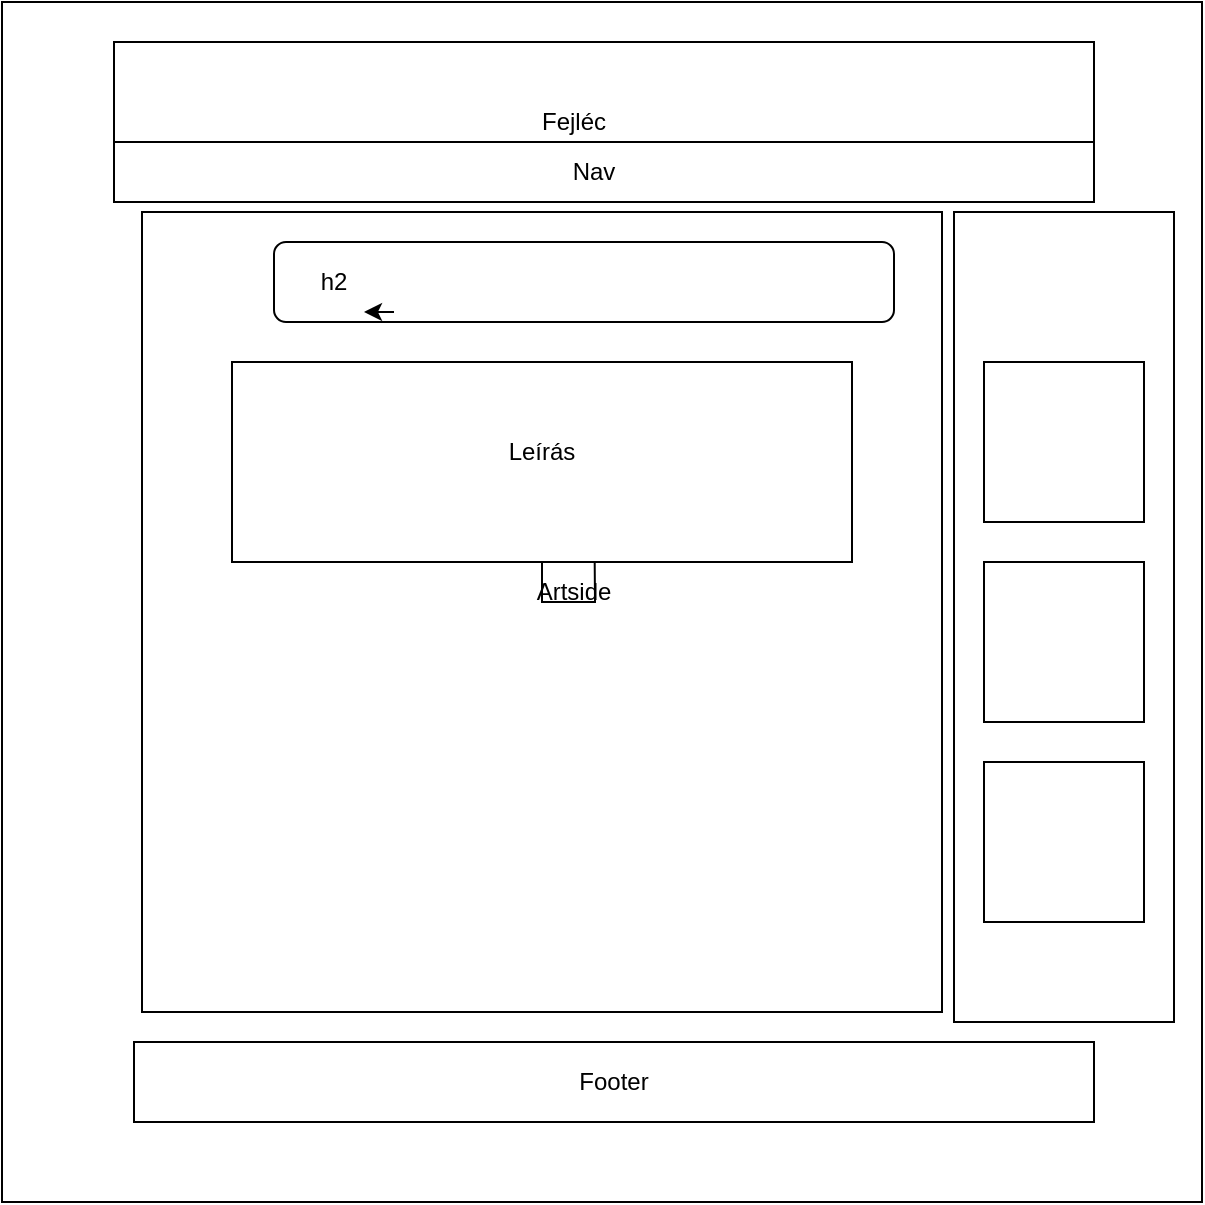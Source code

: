 <mxfile version="24.9.3">
  <diagram name="1 oldal" id="YGubyqJnH6Ft1BuwRRF5">
    <mxGraphModel dx="1434" dy="780" grid="1" gridSize="10" guides="1" tooltips="1" connect="1" arrows="1" fold="1" page="1" pageScale="1" pageWidth="827" pageHeight="1169" math="0" shadow="0">
      <root>
        <mxCell id="0" />
        <mxCell id="1" parent="0" />
        <mxCell id="OAT-__X108wWxIbmUaok-1" value="" style="whiteSpace=wrap;html=1;aspect=fixed;" vertex="1" parent="1">
          <mxGeometry x="114" y="100" width="600" height="600" as="geometry" />
        </mxCell>
        <mxCell id="OAT-__X108wWxIbmUaok-2" value="" style="rounded=0;whiteSpace=wrap;html=1;" vertex="1" parent="1">
          <mxGeometry x="170" y="120" width="490" height="80" as="geometry" />
        </mxCell>
        <mxCell id="OAT-__X108wWxIbmUaok-7" value="Fejléc" style="text;html=1;align=center;verticalAlign=middle;whiteSpace=wrap;rounded=0;" vertex="1" parent="1">
          <mxGeometry x="370" y="145" width="60" height="30" as="geometry" />
        </mxCell>
        <mxCell id="OAT-__X108wWxIbmUaok-9" value="Footer" style="rounded=0;whiteSpace=wrap;html=1;" vertex="1" parent="1">
          <mxGeometry x="180" y="620" width="480" height="40" as="geometry" />
        </mxCell>
        <mxCell id="OAT-__X108wWxIbmUaok-10" value="Text" style="text;html=1;align=center;verticalAlign=middle;whiteSpace=wrap;rounded=0;" vertex="1" parent="1">
          <mxGeometry x="380" y="390" width="60" height="30" as="geometry" />
        </mxCell>
        <mxCell id="OAT-__X108wWxIbmUaok-11" value="" style="whiteSpace=wrap;html=1;aspect=fixed;" vertex="1" parent="1">
          <mxGeometry x="370" y="360" width="80" height="80" as="geometry" />
        </mxCell>
        <mxCell id="OAT-__X108wWxIbmUaok-12" value="" style="whiteSpace=wrap;html=1;aspect=fixed;" vertex="1" parent="1">
          <mxGeometry x="184" y="205" width="400" height="400" as="geometry" />
        </mxCell>
        <mxCell id="OAT-__X108wWxIbmUaok-13" value="Artside" style="text;html=1;align=center;verticalAlign=middle;whiteSpace=wrap;rounded=0;" vertex="1" parent="1">
          <mxGeometry x="370" y="380" width="60" height="30" as="geometry" />
        </mxCell>
        <mxCell id="OAT-__X108wWxIbmUaok-14" value="" style="rounded=0;whiteSpace=wrap;html=1;" vertex="1" parent="1">
          <mxGeometry x="170" y="170" width="490" height="30" as="geometry" />
        </mxCell>
        <mxCell id="OAT-__X108wWxIbmUaok-15" value="Nav" style="text;html=1;align=center;verticalAlign=middle;whiteSpace=wrap;rounded=0;" vertex="1" parent="1">
          <mxGeometry x="380" y="170" width="60" height="30" as="geometry" />
        </mxCell>
        <mxCell id="OAT-__X108wWxIbmUaok-16" value="aside" style="rounded=0;whiteSpace=wrap;html=1;" vertex="1" parent="1">
          <mxGeometry x="590" y="205" width="110" height="405" as="geometry" />
        </mxCell>
        <mxCell id="OAT-__X108wWxIbmUaok-18" value="" style="whiteSpace=wrap;html=1;aspect=fixed;" vertex="1" parent="1">
          <mxGeometry x="605" y="280" width="80" height="80" as="geometry" />
        </mxCell>
        <mxCell id="OAT-__X108wWxIbmUaok-19" value="" style="whiteSpace=wrap;html=1;aspect=fixed;" vertex="1" parent="1">
          <mxGeometry x="605" y="480" width="80" height="80" as="geometry" />
        </mxCell>
        <mxCell id="OAT-__X108wWxIbmUaok-20" value="" style="whiteSpace=wrap;html=1;aspect=fixed;" vertex="1" parent="1">
          <mxGeometry x="605" y="380" width="80" height="80" as="geometry" />
        </mxCell>
        <mxCell id="OAT-__X108wWxIbmUaok-24" value="" style="rounded=1;whiteSpace=wrap;html=1;" vertex="1" parent="1">
          <mxGeometry x="250" y="220" width="310" height="40" as="geometry" />
        </mxCell>
        <mxCell id="OAT-__X108wWxIbmUaok-25" value="h2" style="text;html=1;align=center;verticalAlign=middle;whiteSpace=wrap;rounded=0;" vertex="1" parent="1">
          <mxGeometry x="250" y="225" width="60" height="30" as="geometry" />
        </mxCell>
        <mxCell id="OAT-__X108wWxIbmUaok-27" value="" style="edgeStyle=orthogonalEdgeStyle;rounded=0;orthogonalLoop=1;jettySize=auto;html=1;" edge="1" parent="1" source="OAT-__X108wWxIbmUaok-26">
          <mxGeometry relative="1" as="geometry">
            <mxPoint x="410" y="335" as="targetPoint" />
          </mxGeometry>
        </mxCell>
        <mxCell id="OAT-__X108wWxIbmUaok-26" value="" style="rounded=0;whiteSpace=wrap;html=1;" vertex="1" parent="1">
          <mxGeometry x="229" y="280" width="310" height="100" as="geometry" />
        </mxCell>
        <mxCell id="OAT-__X108wWxIbmUaok-28" value="Leírás" style="text;html=1;align=center;verticalAlign=middle;whiteSpace=wrap;rounded=0;" vertex="1" parent="1">
          <mxGeometry x="354" y="310" width="60" height="30" as="geometry" />
        </mxCell>
        <mxCell id="OAT-__X108wWxIbmUaok-30" style="edgeStyle=orthogonalEdgeStyle;rounded=0;orthogonalLoop=1;jettySize=auto;html=1;exitX=1;exitY=1;exitDx=0;exitDy=0;entryX=0.75;entryY=1;entryDx=0;entryDy=0;" edge="1" parent="1" source="OAT-__X108wWxIbmUaok-25" target="OAT-__X108wWxIbmUaok-25">
          <mxGeometry relative="1" as="geometry" />
        </mxCell>
      </root>
    </mxGraphModel>
  </diagram>
</mxfile>

